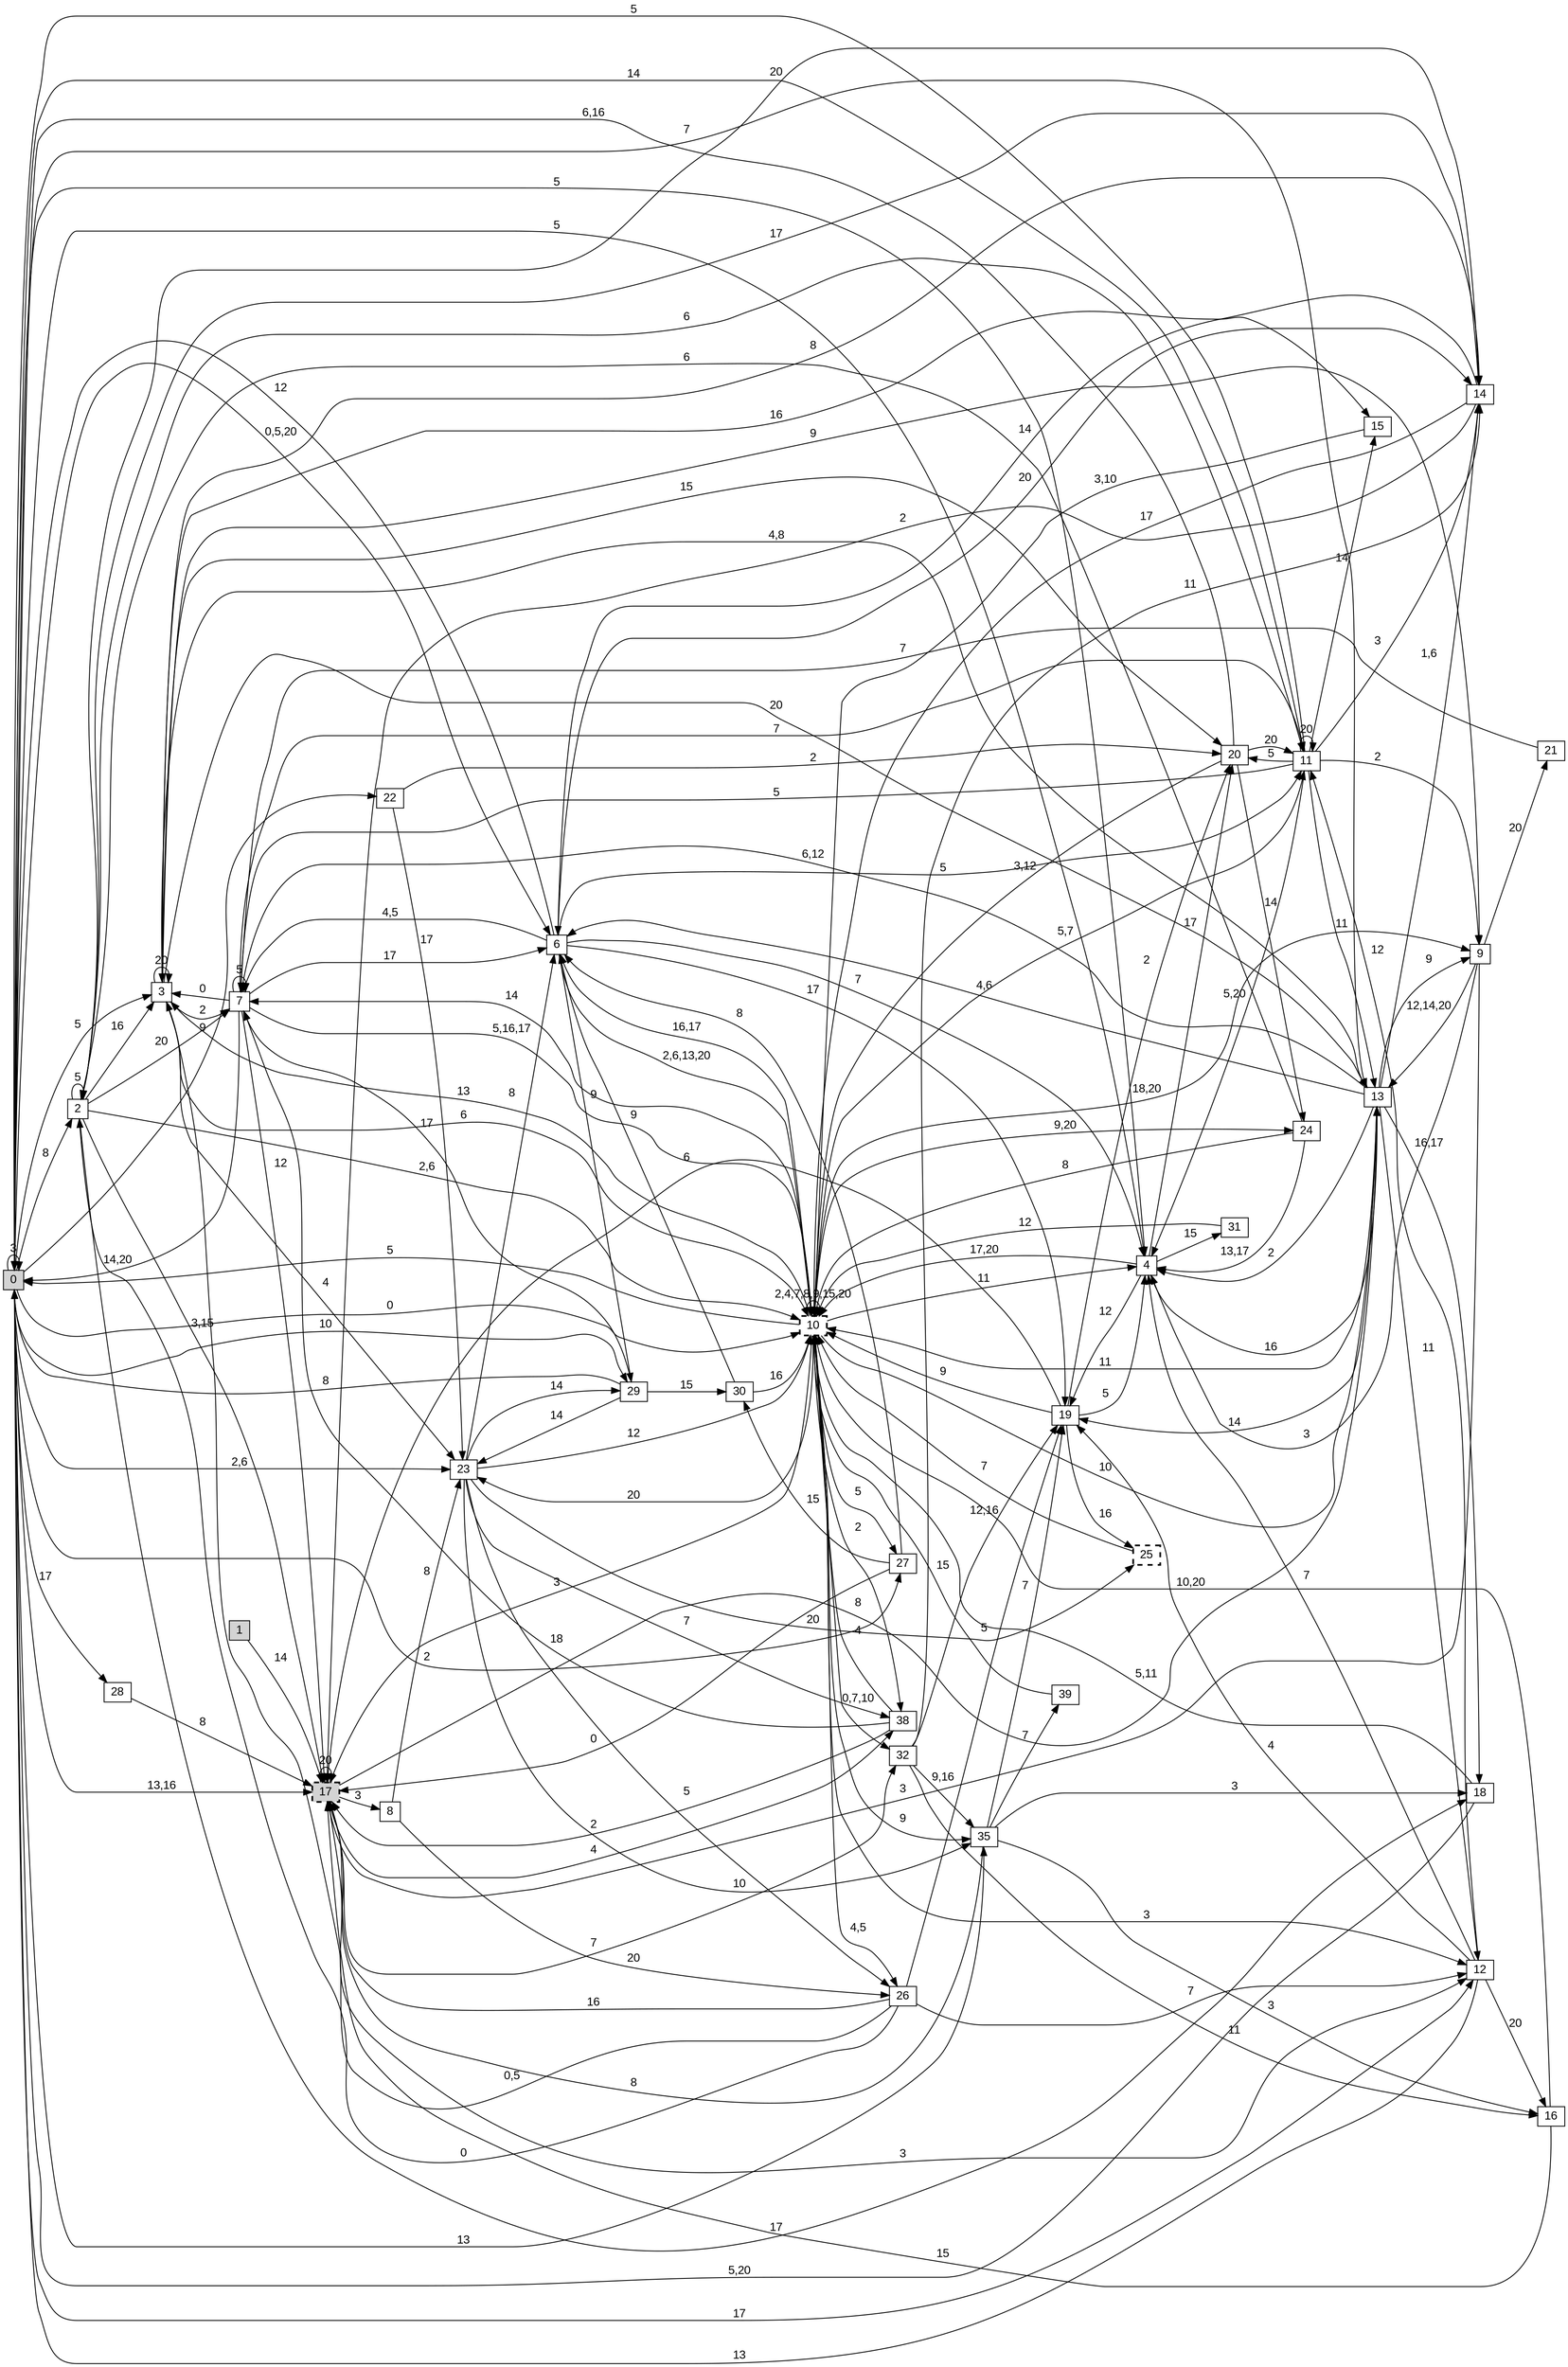 digraph "NDFA" {
  rankdir=LR
  node [shape=box width=0.1 height=0.1 fontname=Arial]
  edge [fontname=Arial]
/* Estados */
 s0 [label="0" style="filled"] /* I:1 F:0 D:0 */
 s1 [label="1" style="filled"] /* I:1 F:0 D:0 */
 s2 [label="2" ] /* I:0 F:0 D:0 */
 s3 [label="3" ] /* I:0 F:0 D:0 */
 s4 [label="4" ] /* I:0 F:0 D:0 */
 s6 [label="6" ] /* I:0 F:0 D:0 */
 s7 [label="7" ] /* I:0 F:0 D:0 */
 s8 [label="8" ] /* I:0 F:0 D:0 */
 s9 [label="9" ] /* I:0 F:0 D:0 */
 s10 [label="10" style="bold,dashed"] /* I:0 F:1 D:0 */
 s11 [label="11" ] /* I:0 F:0 D:0 */
 s12 [label="12" ] /* I:0 F:0 D:0 */
 s13 [label="13" ] /* I:0 F:0 D:0 */
 s14 [label="14" ] /* I:0 F:0 D:0 */
 s15 [label="15" ] /* I:0 F:0 D:0 */
 s16 [label="16" ] /* I:0 F:0 D:0 */
 s17 [label="17" style="filled,bold,dashed"] /* I:1 F:1 D:0 */
 s18 [label="18" ] /* I:0 F:0 D:0 */
 s19 [label="19" ] /* I:0 F:0 D:0 */
 s20 [label="20" ] /* I:0 F:0 D:0 */
 s21 [label="21" ] /* I:0 F:0 D:0 */
 s22 [label="22" ] /* I:0 F:0 D:0 */
 s23 [label="23" ] /* I:0 F:0 D:0 */
 s24 [label="24" ] /* I:0 F:0 D:0 */
 s25 [label="25" style="bold,dashed"] /* I:0 F:1 D:0 */
 s26 [label="26" ] /* I:0 F:0 D:0 */
 s27 [label="27" ] /* I:0 F:0 D:0 */
 s28 [label="28" ] /* I:0 F:0 D:0 */
 s29 [label="29" ] /* I:0 F:0 D:0 */
 s30 [label="30" ] /* I:0 F:0 D:0 */
 s31 [label="31" ] /* I:0 F:0 D:0 */
 s32 [label="32" ] /* I:0 F:0 D:0 */
 s35 [label="35" ] /* I:0 F:0 D:0 */
 s38 [label="38" ] /* I:0 F:0 D:0 */
 s39 [label="39" ] /* I:0 F:0 D:0 */
/* Transiciones */
  s0 -> s0 [label="3"]
  s0 -> s2 [label="8"]
  s0 -> s3 [label="5"]
  s0 -> s4 [label="5"]
  s0 -> s6 [label="0,5,20"]
  s0 -> s10 [label="0"]
  s0 -> s11 [label="14"]
  s0 -> s12 [label="17"]
  s0 -> s13 [label="7"]
  s0 -> s17 [label="13,16"]
  s0 -> s22 [label="9"]
  s0 -> s23 [label="2,6"]
  s0 -> s27 [label="2"]
  s0 -> s28 [label="17"]
  s0 -> s29 [label="10"]
  s0 -> s35 [label="13"]
  s1 -> s17 [label="14"]
  s2 -> s2 [label="5"]
  s2 -> s3 [label="16"]
  s2 -> s7 [label="20"]
  s2 -> s10 [label="2,6"]
  s2 -> s11 [label="6"]
  s2 -> s14 [label="17"]
  s2 -> s17 [label="3,15"]
  s2 -> s18 [label="17"]
  s3 -> s3 [label="20"]
  s3 -> s7 [label="2"]
  s3 -> s9 [label="9"]
  s3 -> s10 [label="6"]
  s3 -> s13 [label="20"]
  s3 -> s14 [label="8"]
  s3 -> s15 [label="16"]
  s3 -> s20 [label="15"]
  s3 -> s23 [label="4"]
  s4 -> s0 [label="5"]
  s4 -> s10 [label="17,20"]
  s4 -> s13 [label="16"]
  s4 -> s19 [label="12"]
  s4 -> s20 [label="17"]
  s4 -> s31 [label="15"]
  s6 -> s0 [label="12"]
  s6 -> s4 [label="7"]
  s6 -> s7 [label="4,5"]
  s6 -> s10 [label="2,6,13,20"]
  s6 -> s11 [label="5"]
  s6 -> s14 [label="20"]
  s6 -> s19 [label="17"]
  s6 -> s29 [label="9"]
  s7 -> s0 [label="14,20"]
  s7 -> s3 [label="0"]
  s7 -> s6 [label="17"]
  s7 -> s7 [label="5"]
  s7 -> s10 [label="5,16,17"]
  s7 -> s11 [label="7"]
  s7 -> s17 [label="12"]
  s8 -> s23 [label="8"]
  s8 -> s26 [label="20"]
  s9 -> s4 [label="3"]
  s9 -> s13 [label="12,14,20"]
  s9 -> s17 [label="3"]
  s9 -> s21 [label="20"]
  s10 -> s0 [label="5"]
  s10 -> s3 [label="13"]
  s10 -> s4 [label="11"]
  s10 -> s6 [label="16,17"]
  s10 -> s7 [label="14"]
  s10 -> s9 [label="18,20"]
  s10 -> s10 [label="2,4,7,8,9,15,20"]
  s10 -> s11 [label="5,7"]
  s10 -> s12 [label="3"]
  s10 -> s13 [label="10"]
  s10 -> s17 [label="3"]
  s10 -> s23 [label="20"]
  s10 -> s24 [label="9,20"]
  s10 -> s26 [label="4,5"]
  s10 -> s27 [label="5"]
  s10 -> s32 [label="0,7,10"]
  s10 -> s35 [label="9"]
  s10 -> s38 [label="2"]
  s11 -> s0 [label="5"]
  s11 -> s4 [label="5,20"]
  s11 -> s7 [label="5"]
  s11 -> s9 [label="2"]
  s11 -> s11 [label="20"]
  s11 -> s13 [label="11"]
  s11 -> s14 [label="3"]
  s11 -> s15 [label="14"]
  s11 -> s20 [label="5"]
  s12 -> s0 [label="13"]
  s12 -> s4 [label="7"]
  s12 -> s11 [label="12"]
  s12 -> s16 [label="20"]
  s12 -> s19 [label="4"]
  s13 -> s3 [label="4,8"]
  s13 -> s4 [label="2"]
  s13 -> s6 [label="4,6"]
  s13 -> s7 [label="6,12"]
  s13 -> s9 [label="9"]
  s13 -> s10 [label="11"]
  s13 -> s12 [label="11"]
  s13 -> s14 [label="1,6"]
  s13 -> s18 [label="16,17"]
  s13 -> s19 [label="14"]
  s14 -> s2 [label="20"]
  s14 -> s6 [label="14"]
  s14 -> s10 [label="17"]
  s14 -> s17 [label="2"]
  s15 -> s10 [label="3,10"]
  s16 -> s10 [label="10,20"]
  s16 -> s17 [label="15"]
  s17 -> s8 [label="3"]
  s17 -> s12 [label="3"]
  s17 -> s13 [label="8"]
  s17 -> s17 [label="20"]
  s17 -> s32 [label="7"]
  s17 -> s38 [label="4"]
  s18 -> s0 [label="5,20"]
  s18 -> s10 [label="5,11"]
  s19 -> s4 [label="5"]
  s19 -> s10 [label="9"]
  s19 -> s17 [label="6"]
  s19 -> s20 [label="2"]
  s19 -> s25 [label="16"]
  s20 -> s0 [label="6,16"]
  s20 -> s10 [label="3,12"]
  s20 -> s11 [label="20"]
  s20 -> s24 [label="14"]
  s21 -> s7 [label="7"]
  s22 -> s20 [label="2"]
  s22 -> s23 [label="17"]
  s23 -> s6 [label="8"]
  s23 -> s10 [label="12"]
  s23 -> s25 [label="20"]
  s23 -> s26 [label="5"]
  s23 -> s29 [label="14"]
  s23 -> s35 [label="10"]
  s23 -> s38 [label="7"]
  s24 -> s2 [label="6"]
  s24 -> s4 [label="13,17"]
  s24 -> s10 [label="8"]
  s25 -> s10 [label="7"]
  s26 -> s2 [label="0"]
  s26 -> s3 [label="0,5"]
  s26 -> s12 [label="7"]
  s26 -> s17 [label="16"]
  s26 -> s19 [label="5"]
  s27 -> s6 [label="8"]
  s27 -> s17 [label="0"]
  s27 -> s30 [label="15"]
  s28 -> s17 [label="8"]
  s29 -> s0 [label="8"]
  s29 -> s7 [label="17"]
  s29 -> s23 [label="14"]
  s29 -> s30 [label="15"]
  s30 -> s6 [label="9"]
  s30 -> s10 [label="16"]
  s31 -> s10 [label="12"]
  s32 -> s14 [label="11"]
  s32 -> s16 [label="11"]
  s32 -> s19 [label="12,16"]
  s32 -> s35 [label="9,16"]
  s35 -> s16 [label="3"]
  s35 -> s17 [label="8"]
  s35 -> s18 [label="3"]
  s35 -> s19 [label="7"]
  s35 -> s39 [label="7"]
  s38 -> s7 [label="18"]
  s38 -> s10 [label="4"]
  s38 -> s17 [label="2"]
  s39 -> s10 [label="15"]
}
